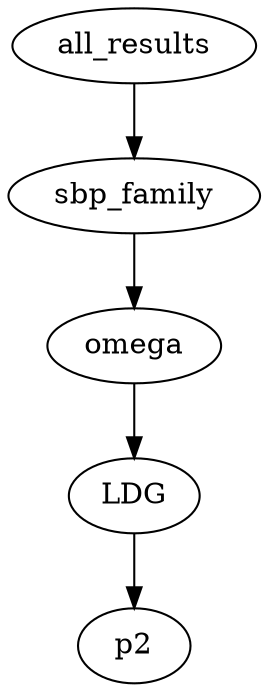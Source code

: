 digraph tree {
    "all_results";
    "sbp_family";
    "omega";
    "LDG";
    "p2";
    "all_results" -> "sbp_family";
    "sbp_family" -> "omega";
    "omega" -> "LDG";
    "LDG" -> "p2";
}
